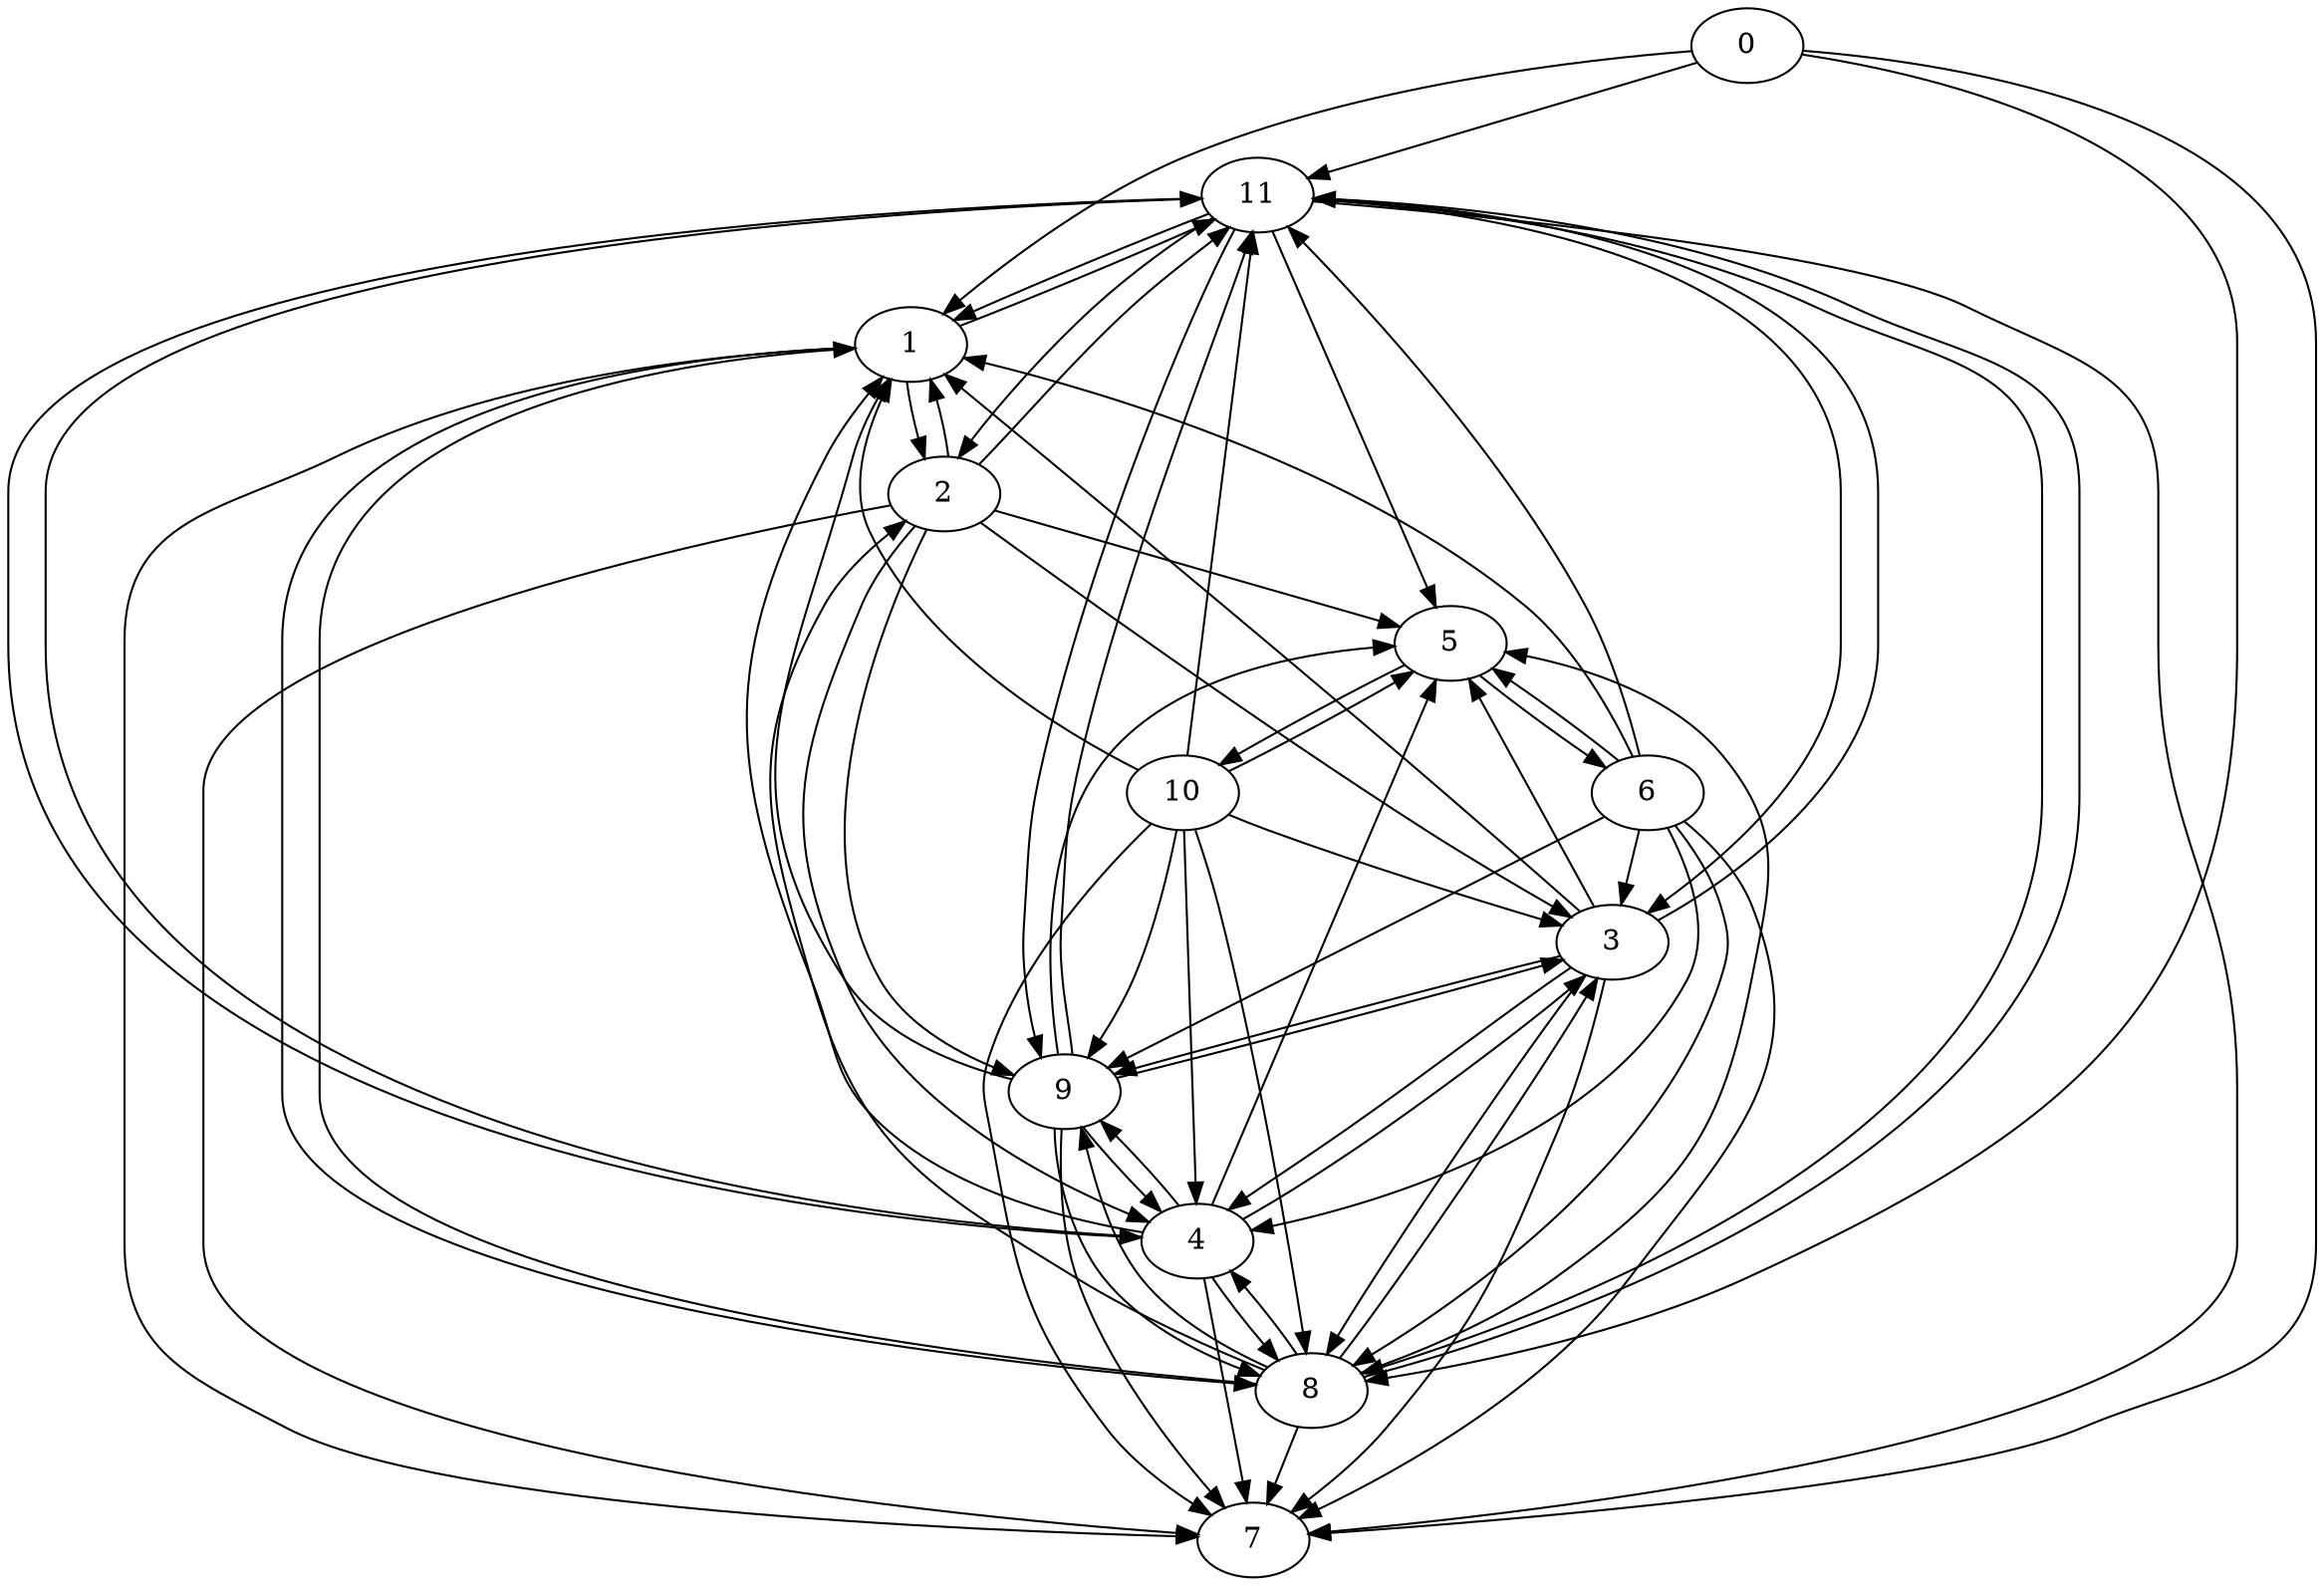 digraph IMPLEMENTED_STATE_MACHINE {"11"->"1";"8"->"11";"4"->"7";"2"->"9";"2"->"1";"11"->"7";"3"->"9";"10"->"8";"11"->"8";"9"->"8";"6"->"5";"11"->"2";"2"->"11";"0"->"8";"8"->"1";"5"->"6";"3"->"1";"6"->"4";"0"->"11";"10"->"7";"9"->"3";"5"->"10";"4"->"11";"9"->"11";"4"->"8";"4"->"1";"3"->"11";"3"->"5";"8"->"5";"9"->"7";"6"->"7";"8"->"9";"11"->"9";"4"->"3";"2"->"7";"1"->"2";"0"->"1";"10"->"4";"1"->"11";"6"->"11";"10"->"1";"3"->"7";"0"->"7";"10"->"11";"9"->"1";"2"->"3";"8"->"2";"10"->"3";"6"->"3";"11"->"3";"8"->"3";"6"->"9";"6"->"8";"4"->"9";"8"->"4";"2"->"4";"2"->"5";"10"->"5";"3"->"8";"11"->"5";"11"->"4";"10"->"9";"9"->"5";"9"->"4";"1"->"7";"4"->"5";"6"->"1";"8"->"7";"1"->"8";"3"->"4";}
